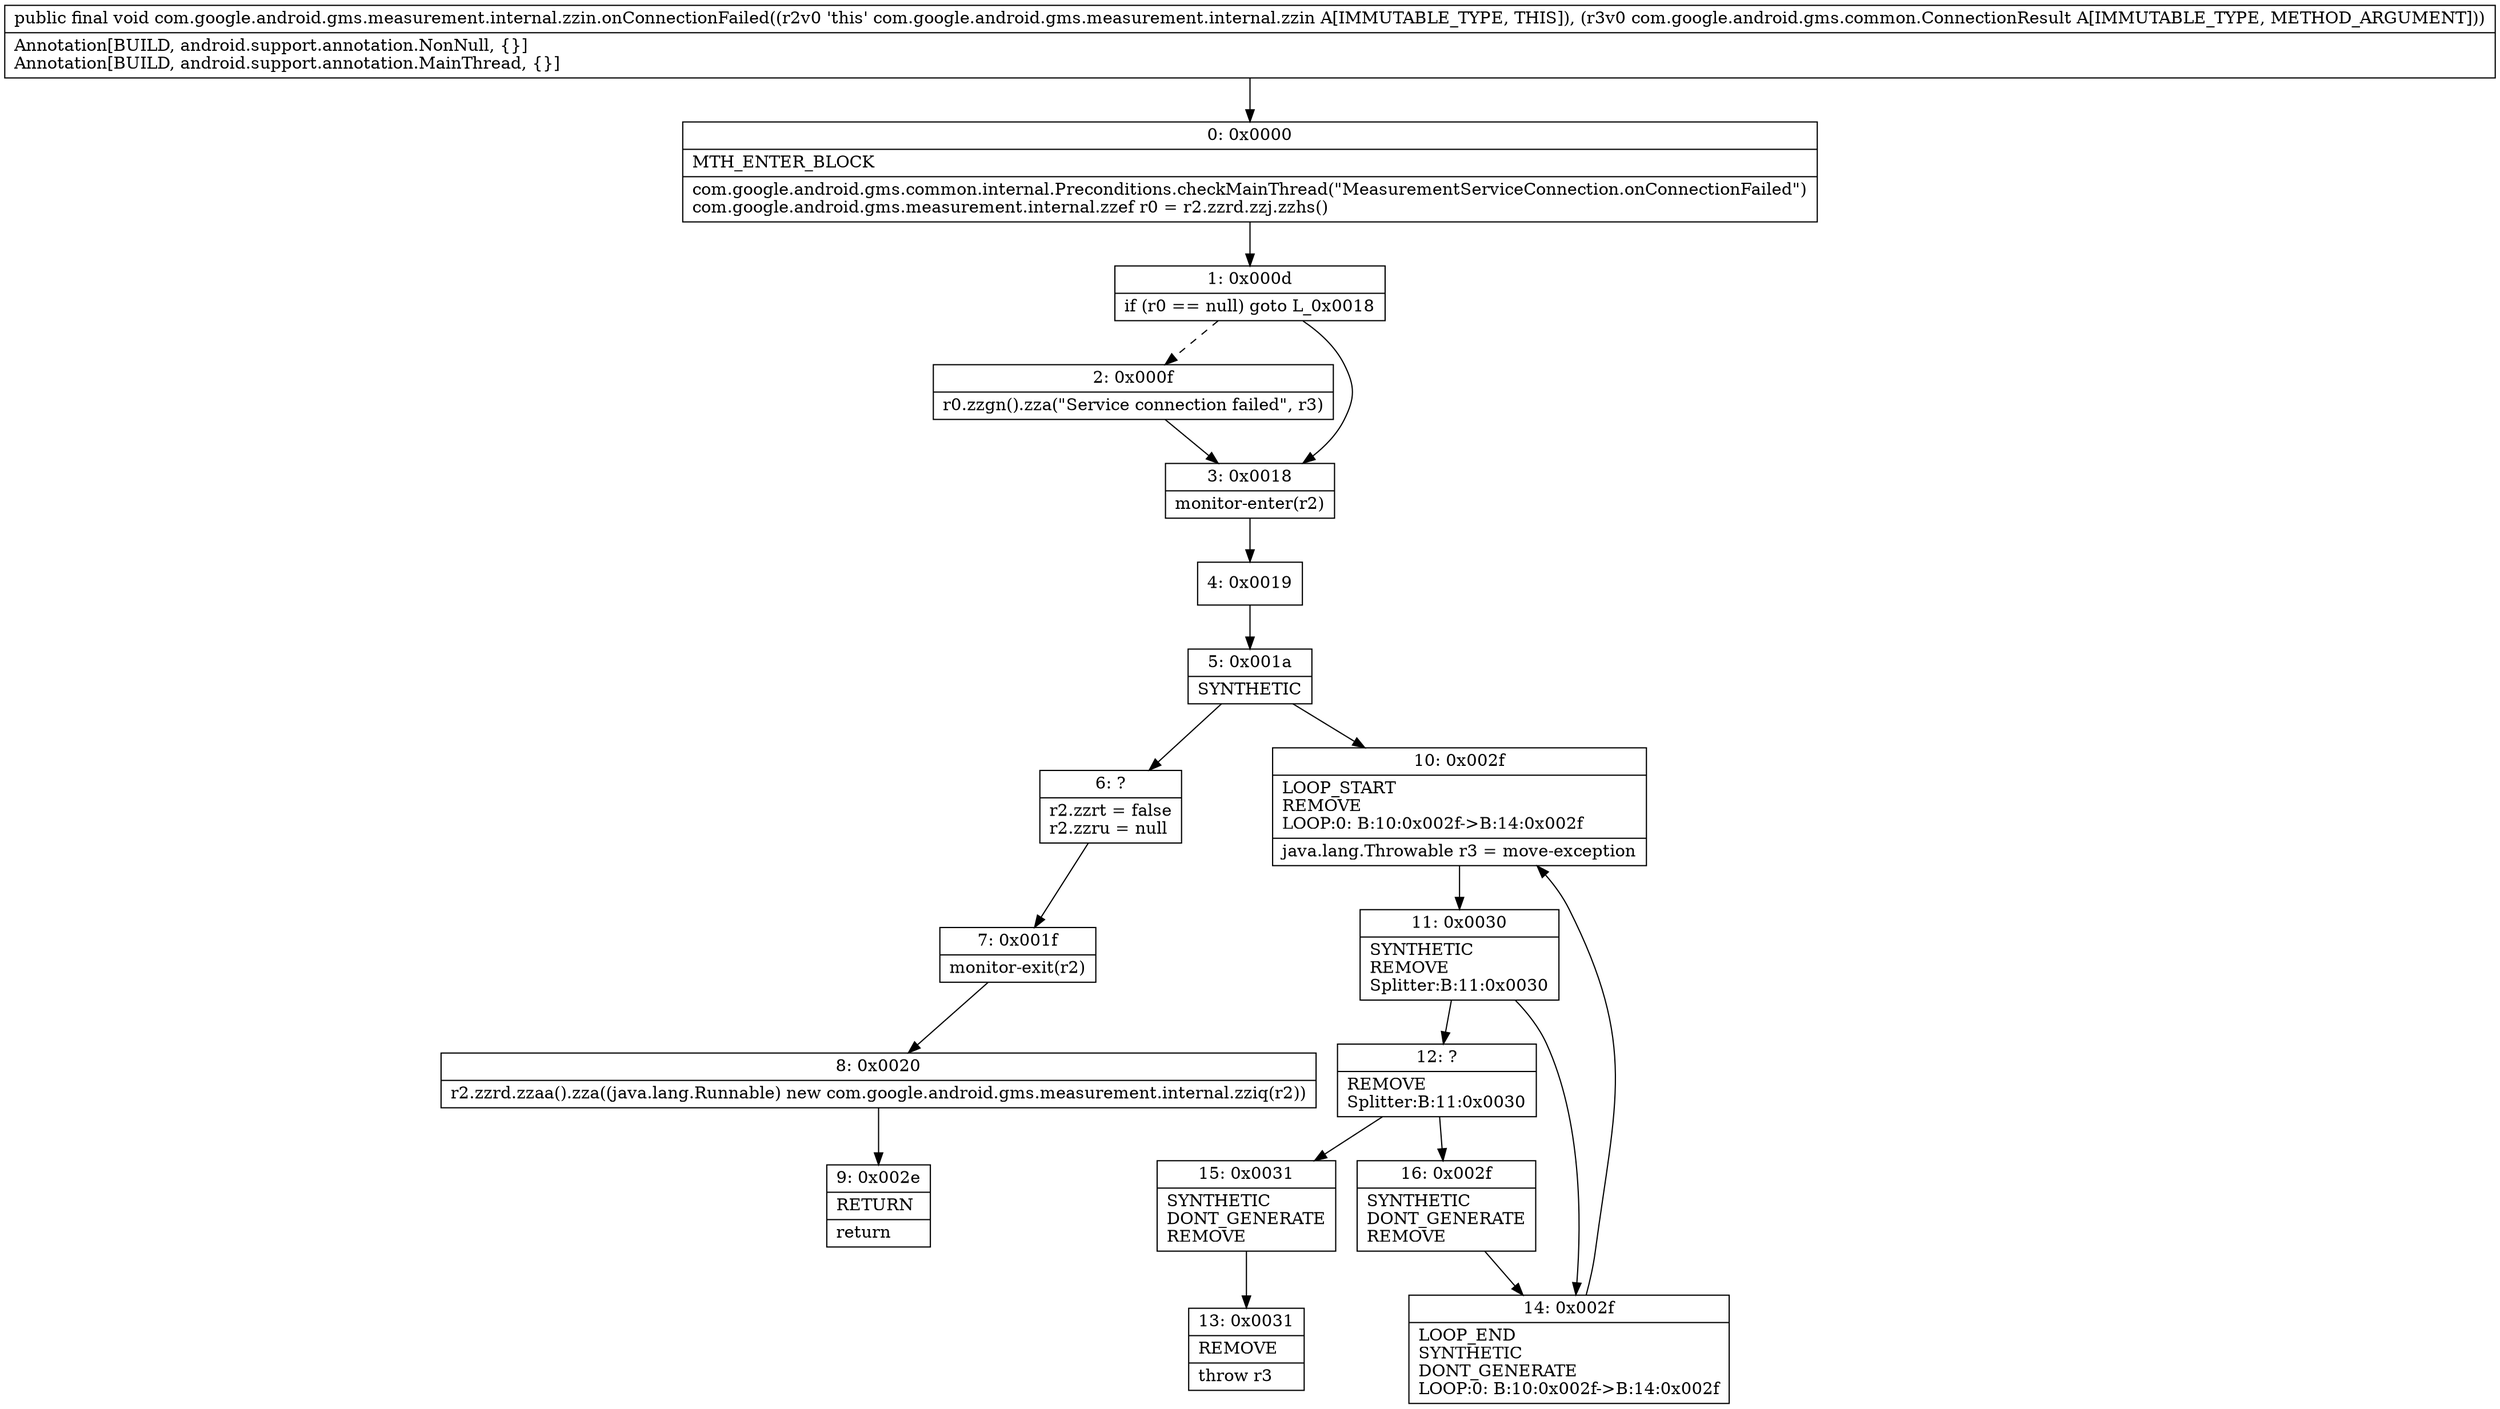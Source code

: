 digraph "CFG forcom.google.android.gms.measurement.internal.zzin.onConnectionFailed(Lcom\/google\/android\/gms\/common\/ConnectionResult;)V" {
Node_0 [shape=record,label="{0\:\ 0x0000|MTH_ENTER_BLOCK\l|com.google.android.gms.common.internal.Preconditions.checkMainThread(\"MeasurementServiceConnection.onConnectionFailed\")\lcom.google.android.gms.measurement.internal.zzef r0 = r2.zzrd.zzj.zzhs()\l}"];
Node_1 [shape=record,label="{1\:\ 0x000d|if (r0 == null) goto L_0x0018\l}"];
Node_2 [shape=record,label="{2\:\ 0x000f|r0.zzgn().zza(\"Service connection failed\", r3)\l}"];
Node_3 [shape=record,label="{3\:\ 0x0018|monitor\-enter(r2)\l}"];
Node_4 [shape=record,label="{4\:\ 0x0019}"];
Node_5 [shape=record,label="{5\:\ 0x001a|SYNTHETIC\l}"];
Node_6 [shape=record,label="{6\:\ ?|r2.zzrt = false\lr2.zzru = null\l}"];
Node_7 [shape=record,label="{7\:\ 0x001f|monitor\-exit(r2)\l}"];
Node_8 [shape=record,label="{8\:\ 0x0020|r2.zzrd.zzaa().zza((java.lang.Runnable) new com.google.android.gms.measurement.internal.zziq(r2))\l}"];
Node_9 [shape=record,label="{9\:\ 0x002e|RETURN\l|return\l}"];
Node_10 [shape=record,label="{10\:\ 0x002f|LOOP_START\lREMOVE\lLOOP:0: B:10:0x002f\-\>B:14:0x002f\l|java.lang.Throwable r3 = move\-exception\l}"];
Node_11 [shape=record,label="{11\:\ 0x0030|SYNTHETIC\lREMOVE\lSplitter:B:11:0x0030\l}"];
Node_12 [shape=record,label="{12\:\ ?|REMOVE\lSplitter:B:11:0x0030\l}"];
Node_13 [shape=record,label="{13\:\ 0x0031|REMOVE\l|throw r3\l}"];
Node_14 [shape=record,label="{14\:\ 0x002f|LOOP_END\lSYNTHETIC\lDONT_GENERATE\lLOOP:0: B:10:0x002f\-\>B:14:0x002f\l}"];
Node_15 [shape=record,label="{15\:\ 0x0031|SYNTHETIC\lDONT_GENERATE\lREMOVE\l}"];
Node_16 [shape=record,label="{16\:\ 0x002f|SYNTHETIC\lDONT_GENERATE\lREMOVE\l}"];
MethodNode[shape=record,label="{public final void com.google.android.gms.measurement.internal.zzin.onConnectionFailed((r2v0 'this' com.google.android.gms.measurement.internal.zzin A[IMMUTABLE_TYPE, THIS]), (r3v0 com.google.android.gms.common.ConnectionResult A[IMMUTABLE_TYPE, METHOD_ARGUMENT]))  | Annotation[BUILD, android.support.annotation.NonNull, \{\}]\lAnnotation[BUILD, android.support.annotation.MainThread, \{\}]\l}"];
MethodNode -> Node_0;
Node_0 -> Node_1;
Node_1 -> Node_2[style=dashed];
Node_1 -> Node_3;
Node_2 -> Node_3;
Node_3 -> Node_4;
Node_4 -> Node_5;
Node_5 -> Node_6;
Node_5 -> Node_10;
Node_6 -> Node_7;
Node_7 -> Node_8;
Node_8 -> Node_9;
Node_10 -> Node_11;
Node_11 -> Node_12;
Node_11 -> Node_14;
Node_12 -> Node_15;
Node_12 -> Node_16;
Node_14 -> Node_10;
Node_15 -> Node_13;
Node_16 -> Node_14;
}

